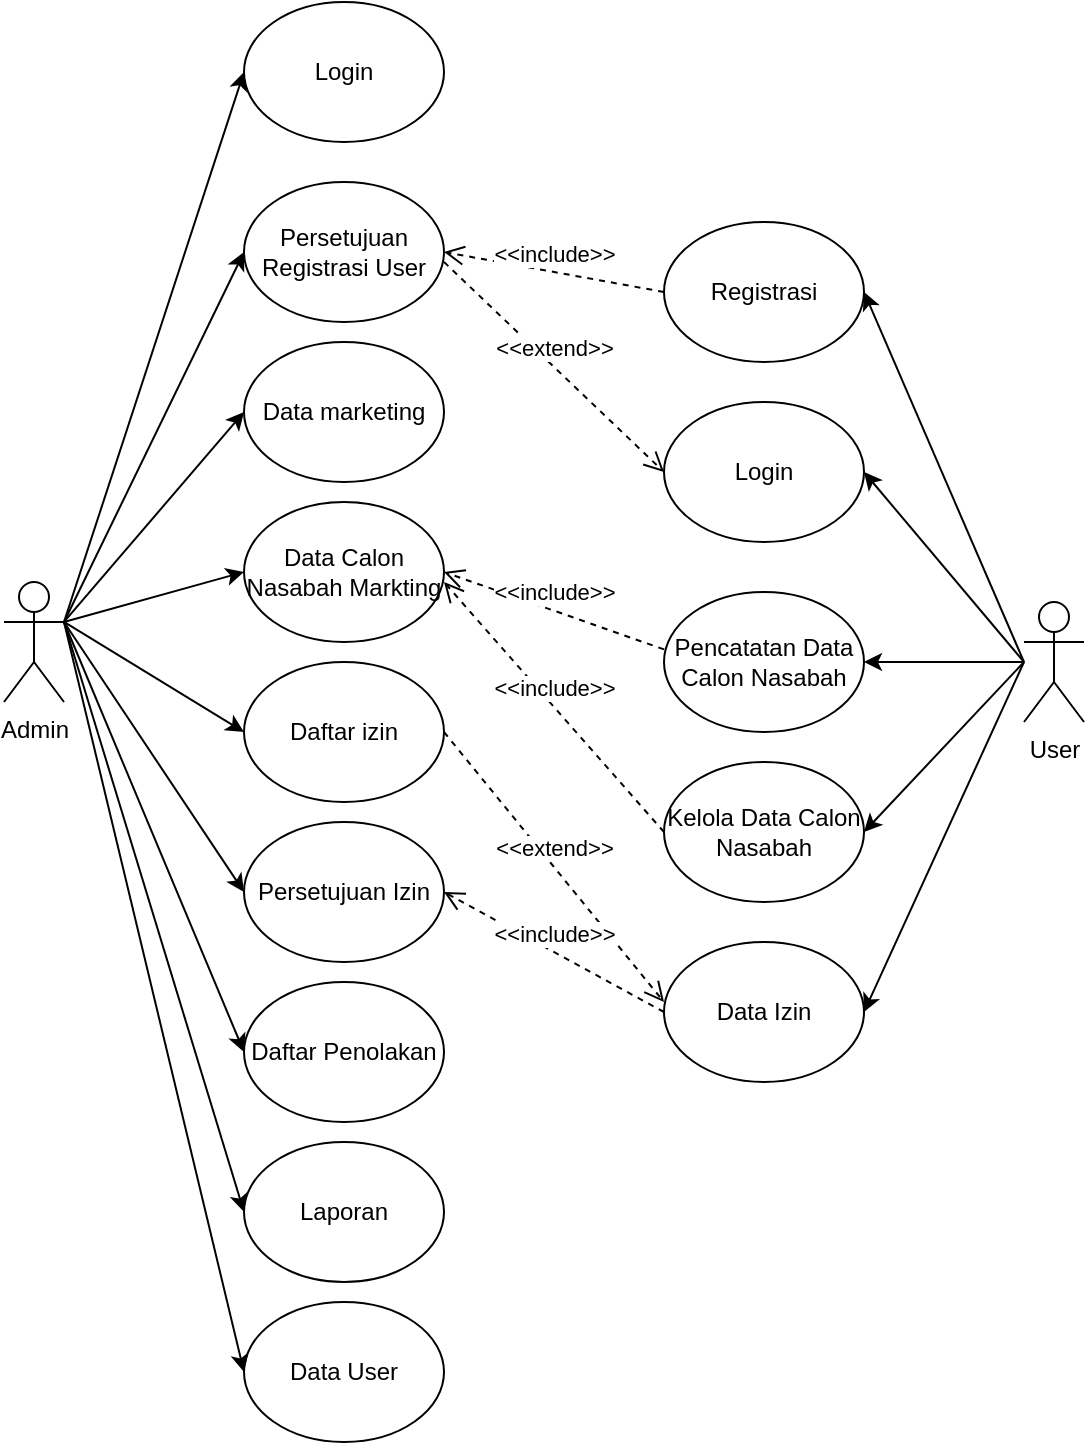 <mxfile version="20.8.20" type="github">
  <diagram name="Page-1" id="V0WfuNw9sz8gxqWEoQXw">
    <mxGraphModel dx="1434" dy="834" grid="1" gridSize="10" guides="1" tooltips="1" connect="1" arrows="1" fold="1" page="1" pageScale="1" pageWidth="850" pageHeight="1100" math="0" shadow="0">
      <root>
        <mxCell id="0" />
        <mxCell id="1" parent="0" />
        <mxCell id="1z5gU-oOfNnaXvz1XnLi-1" value="User" style="shape=umlActor;verticalLabelPosition=bottom;verticalAlign=top;html=1;outlineConnect=0;" parent="1" vertex="1">
          <mxGeometry x="560" y="360" width="30" height="60" as="geometry" />
        </mxCell>
        <mxCell id="1z5gU-oOfNnaXvz1XnLi-3" value="Admin" style="shape=umlActor;verticalLabelPosition=bottom;verticalAlign=top;html=1;outlineConnect=0;" parent="1" vertex="1">
          <mxGeometry x="50" y="350" width="30" height="60" as="geometry" />
        </mxCell>
        <mxCell id="1z5gU-oOfNnaXvz1XnLi-4" value="Registrasi" style="ellipse;whiteSpace=wrap;html=1;" parent="1" vertex="1">
          <mxGeometry x="380" y="170" width="100" height="70" as="geometry" />
        </mxCell>
        <mxCell id="1z5gU-oOfNnaXvz1XnLi-5" value="" style="endArrow=classic;html=1;rounded=0;entryX=1;entryY=0.5;entryDx=0;entryDy=0;" parent="1" target="1z5gU-oOfNnaXvz1XnLi-4" edge="1">
          <mxGeometry width="50" height="50" relative="1" as="geometry">
            <mxPoint x="560" y="390" as="sourcePoint" />
            <mxPoint x="80" y="360" as="targetPoint" />
          </mxGeometry>
        </mxCell>
        <mxCell id="1z5gU-oOfNnaXvz1XnLi-7" value="Pencatatan Data Calon Nasabah" style="ellipse;whiteSpace=wrap;html=1;" parent="1" vertex="1">
          <mxGeometry x="380" y="355" width="100" height="70" as="geometry" />
        </mxCell>
        <mxCell id="1z5gU-oOfNnaXvz1XnLi-8" value="" style="endArrow=classic;html=1;rounded=0;entryX=1;entryY=0.5;entryDx=0;entryDy=0;" parent="1" source="1z5gU-oOfNnaXvz1XnLi-1" target="1z5gU-oOfNnaXvz1XnLi-7" edge="1">
          <mxGeometry width="50" height="50" relative="1" as="geometry">
            <mxPoint x="550" y="390" as="sourcePoint" />
            <mxPoint x="410" y="400" as="targetPoint" />
          </mxGeometry>
        </mxCell>
        <mxCell id="1z5gU-oOfNnaXvz1XnLi-10" value="Kelola Data Calon Nasabah" style="ellipse;whiteSpace=wrap;html=1;" parent="1" vertex="1">
          <mxGeometry x="380" y="440" width="100" height="70" as="geometry" />
        </mxCell>
        <mxCell id="1z5gU-oOfNnaXvz1XnLi-11" value="Data Izin" style="ellipse;whiteSpace=wrap;html=1;" parent="1" vertex="1">
          <mxGeometry x="380" y="530" width="100" height="70" as="geometry" />
        </mxCell>
        <mxCell id="1z5gU-oOfNnaXvz1XnLi-12" value="" style="endArrow=classic;html=1;rounded=0;entryX=1;entryY=0.5;entryDx=0;entryDy=0;" parent="1" target="1z5gU-oOfNnaXvz1XnLi-10" edge="1">
          <mxGeometry width="50" height="50" relative="1" as="geometry">
            <mxPoint x="560" y="390" as="sourcePoint" />
            <mxPoint x="410" y="400" as="targetPoint" />
          </mxGeometry>
        </mxCell>
        <mxCell id="1z5gU-oOfNnaXvz1XnLi-13" value="" style="endArrow=classic;html=1;rounded=0;entryX=1;entryY=0.5;entryDx=0;entryDy=0;" parent="1" target="1z5gU-oOfNnaXvz1XnLi-11" edge="1">
          <mxGeometry width="50" height="50" relative="1" as="geometry">
            <mxPoint x="560" y="390" as="sourcePoint" />
            <mxPoint x="410" y="400" as="targetPoint" />
          </mxGeometry>
        </mxCell>
        <mxCell id="1z5gU-oOfNnaXvz1XnLi-18" value="Login" style="ellipse;whiteSpace=wrap;html=1;" parent="1" vertex="1">
          <mxGeometry x="170" y="60" width="100" height="70" as="geometry" />
        </mxCell>
        <mxCell id="1z5gU-oOfNnaXvz1XnLi-19" value="Data marketing" style="ellipse;whiteSpace=wrap;html=1;" parent="1" vertex="1">
          <mxGeometry x="170" y="230" width="100" height="70" as="geometry" />
        </mxCell>
        <mxCell id="1z5gU-oOfNnaXvz1XnLi-21" value="" style="endArrow=classic;html=1;rounded=0;entryX=0;entryY=0.5;entryDx=0;entryDy=0;exitX=1;exitY=0.333;exitDx=0;exitDy=0;exitPerimeter=0;" parent="1" source="1z5gU-oOfNnaXvz1XnLi-3" target="1z5gU-oOfNnaXvz1XnLi-18" edge="1">
          <mxGeometry width="50" height="50" relative="1" as="geometry">
            <mxPoint x="440" y="440" as="sourcePoint" />
            <mxPoint x="490" y="390" as="targetPoint" />
          </mxGeometry>
        </mxCell>
        <mxCell id="1z5gU-oOfNnaXvz1XnLi-23" value="" style="endArrow=classic;html=1;rounded=0;entryX=0;entryY=0.5;entryDx=0;entryDy=0;exitX=1;exitY=0.333;exitDx=0;exitDy=0;exitPerimeter=0;" parent="1" source="1z5gU-oOfNnaXvz1XnLi-3" target="1z5gU-oOfNnaXvz1XnLi-19" edge="1">
          <mxGeometry width="50" height="50" relative="1" as="geometry">
            <mxPoint x="440" y="440" as="sourcePoint" />
            <mxPoint x="490" y="390" as="targetPoint" />
          </mxGeometry>
        </mxCell>
        <mxCell id="1z5gU-oOfNnaXvz1XnLi-24" value="Data Calon Nasabah Markting" style="ellipse;whiteSpace=wrap;html=1;" parent="1" vertex="1">
          <mxGeometry x="170" y="310" width="100" height="70" as="geometry" />
        </mxCell>
        <mxCell id="1z5gU-oOfNnaXvz1XnLi-25" value="&amp;lt;&amp;lt;include&amp;gt;&amp;gt;" style="html=1;verticalAlign=bottom;endArrow=open;dashed=1;endSize=8;elbow=vertical;rounded=0;entryX=1;entryY=0.5;entryDx=0;entryDy=0;exitX=0;exitY=0.41;exitDx=0;exitDy=0;exitPerimeter=0;" parent="1" source="1z5gU-oOfNnaXvz1XnLi-7" target="1z5gU-oOfNnaXvz1XnLi-24" edge="1">
          <mxGeometry relative="1" as="geometry">
            <mxPoint x="390" y="224.78" as="sourcePoint" />
            <mxPoint x="282" y="259" as="targetPoint" />
          </mxGeometry>
        </mxCell>
        <mxCell id="1z5gU-oOfNnaXvz1XnLi-26" value="" style="endArrow=classic;html=1;rounded=0;exitX=1;exitY=0.333;exitDx=0;exitDy=0;exitPerimeter=0;entryX=0;entryY=0.5;entryDx=0;entryDy=0;" parent="1" source="1z5gU-oOfNnaXvz1XnLi-3" target="1z5gU-oOfNnaXvz1XnLi-24" edge="1">
          <mxGeometry width="50" height="50" relative="1" as="geometry">
            <mxPoint x="440" y="410" as="sourcePoint" />
            <mxPoint x="490" y="360" as="targetPoint" />
          </mxGeometry>
        </mxCell>
        <mxCell id="1z5gU-oOfNnaXvz1XnLi-28" value="&amp;lt;&amp;lt;include&amp;gt;&amp;gt;" style="html=1;verticalAlign=bottom;endArrow=open;dashed=1;endSize=8;elbow=vertical;rounded=0;exitX=0;exitY=0.5;exitDx=0;exitDy=0;" parent="1" source="1z5gU-oOfNnaXvz1XnLi-10" edge="1">
          <mxGeometry relative="1" as="geometry">
            <mxPoint x="370" y="399.5" as="sourcePoint" />
            <mxPoint x="270" y="350" as="targetPoint" />
          </mxGeometry>
        </mxCell>
        <mxCell id="1z5gU-oOfNnaXvz1XnLi-29" value="Daftar izin" style="ellipse;whiteSpace=wrap;html=1;" parent="1" vertex="1">
          <mxGeometry x="170" y="390" width="100" height="70" as="geometry" />
        </mxCell>
        <mxCell id="1z5gU-oOfNnaXvz1XnLi-31" value="&amp;lt;&amp;lt;extend&amp;gt;&amp;gt;" style="html=1;verticalAlign=bottom;endArrow=open;dashed=1;endSize=8;elbow=vertical;rounded=0;exitX=1;exitY=0.5;exitDx=0;exitDy=0;entryX=0;entryY=0.429;entryDx=0;entryDy=0;entryPerimeter=0;" parent="1" source="1z5gU-oOfNnaXvz1XnLi-29" target="1z5gU-oOfNnaXvz1XnLi-11" edge="1">
          <mxGeometry relative="1" as="geometry">
            <mxPoint x="390" y="485" as="sourcePoint" />
            <mxPoint x="280" y="360" as="targetPoint" />
          </mxGeometry>
        </mxCell>
        <mxCell id="1z5gU-oOfNnaXvz1XnLi-32" value="" style="endArrow=classic;html=1;rounded=0;exitX=1;exitY=0.333;exitDx=0;exitDy=0;exitPerimeter=0;entryX=0;entryY=0.5;entryDx=0;entryDy=0;" parent="1" source="1z5gU-oOfNnaXvz1XnLi-3" target="1z5gU-oOfNnaXvz1XnLi-29" edge="1">
          <mxGeometry width="50" height="50" relative="1" as="geometry">
            <mxPoint x="440" y="430" as="sourcePoint" />
            <mxPoint x="490" y="380" as="targetPoint" />
          </mxGeometry>
        </mxCell>
        <mxCell id="1z5gU-oOfNnaXvz1XnLi-34" value="Persetujuan Izin" style="ellipse;whiteSpace=wrap;html=1;" parent="1" vertex="1">
          <mxGeometry x="170" y="470" width="100" height="70" as="geometry" />
        </mxCell>
        <mxCell id="1z5gU-oOfNnaXvz1XnLi-35" value="&amp;lt;&amp;lt;include&amp;gt;&amp;gt;" style="html=1;verticalAlign=bottom;endArrow=open;dashed=1;endSize=8;elbow=vertical;rounded=0;exitX=0;exitY=0.5;exitDx=0;exitDy=0;entryX=1;entryY=0.5;entryDx=0;entryDy=0;" parent="1" source="1z5gU-oOfNnaXvz1XnLi-11" target="1z5gU-oOfNnaXvz1XnLi-34" edge="1">
          <mxGeometry relative="1" as="geometry">
            <mxPoint x="390" y="485" as="sourcePoint" />
            <mxPoint x="280" y="360" as="targetPoint" />
          </mxGeometry>
        </mxCell>
        <mxCell id="1z5gU-oOfNnaXvz1XnLi-37" value="" style="endArrow=classic;html=1;rounded=0;entryX=0;entryY=0.5;entryDx=0;entryDy=0;" parent="1" target="1z5gU-oOfNnaXvz1XnLi-34" edge="1">
          <mxGeometry width="50" height="50" relative="1" as="geometry">
            <mxPoint x="80" y="370" as="sourcePoint" />
            <mxPoint x="180" y="445" as="targetPoint" />
          </mxGeometry>
        </mxCell>
        <mxCell id="1z5gU-oOfNnaXvz1XnLi-38" value="Persetujuan Registrasi User" style="ellipse;whiteSpace=wrap;html=1;" parent="1" vertex="1">
          <mxGeometry x="170" y="150" width="100" height="70" as="geometry" />
        </mxCell>
        <mxCell id="1z5gU-oOfNnaXvz1XnLi-39" value="&amp;lt;&amp;lt;include&amp;gt;&amp;gt;" style="html=1;verticalAlign=bottom;endArrow=open;dashed=1;endSize=8;elbow=vertical;rounded=0;entryX=1;entryY=0.5;entryDx=0;entryDy=0;exitX=0;exitY=0.5;exitDx=0;exitDy=0;" parent="1" source="1z5gU-oOfNnaXvz1XnLi-4" target="1z5gU-oOfNnaXvz1XnLi-38" edge="1">
          <mxGeometry relative="1" as="geometry">
            <mxPoint x="390" y="224.78" as="sourcePoint" />
            <mxPoint x="282" y="269" as="targetPoint" />
          </mxGeometry>
        </mxCell>
        <mxCell id="1z5gU-oOfNnaXvz1XnLi-40" value="" style="endArrow=classic;html=1;rounded=0;entryX=0;entryY=0.5;entryDx=0;entryDy=0;" parent="1" target="1z5gU-oOfNnaXvz1XnLi-38" edge="1">
          <mxGeometry width="50" height="50" relative="1" as="geometry">
            <mxPoint x="80" y="370" as="sourcePoint" />
            <mxPoint x="180" y="275" as="targetPoint" />
          </mxGeometry>
        </mxCell>
        <mxCell id="1z5gU-oOfNnaXvz1XnLi-41" value="Daftar Penolakan" style="ellipse;whiteSpace=wrap;html=1;" parent="1" vertex="1">
          <mxGeometry x="170" y="550" width="100" height="70" as="geometry" />
        </mxCell>
        <mxCell id="1z5gU-oOfNnaXvz1XnLi-42" value="" style="endArrow=classic;html=1;rounded=0;entryX=0;entryY=0.5;entryDx=0;entryDy=0;" parent="1" target="1z5gU-oOfNnaXvz1XnLi-41" edge="1">
          <mxGeometry width="50" height="50" relative="1" as="geometry">
            <mxPoint x="80" y="370" as="sourcePoint" />
            <mxPoint x="180" y="515" as="targetPoint" />
          </mxGeometry>
        </mxCell>
        <mxCell id="1z5gU-oOfNnaXvz1XnLi-43" value="Laporan" style="ellipse;whiteSpace=wrap;html=1;" parent="1" vertex="1">
          <mxGeometry x="170" y="630" width="100" height="70" as="geometry" />
        </mxCell>
        <mxCell id="1z5gU-oOfNnaXvz1XnLi-44" value="" style="endArrow=classic;html=1;rounded=0;entryX=0;entryY=0.5;entryDx=0;entryDy=0;" parent="1" target="1z5gU-oOfNnaXvz1XnLi-43" edge="1">
          <mxGeometry width="50" height="50" relative="1" as="geometry">
            <mxPoint x="80" y="370" as="sourcePoint" />
            <mxPoint x="180" y="595" as="targetPoint" />
          </mxGeometry>
        </mxCell>
        <mxCell id="1z5gU-oOfNnaXvz1XnLi-45" value="Data User" style="ellipse;whiteSpace=wrap;html=1;" parent="1" vertex="1">
          <mxGeometry x="170" y="710" width="100" height="70" as="geometry" />
        </mxCell>
        <mxCell id="1z5gU-oOfNnaXvz1XnLi-46" value="" style="endArrow=classic;html=1;rounded=0;entryX=0;entryY=0.5;entryDx=0;entryDy=0;" parent="1" target="1z5gU-oOfNnaXvz1XnLi-45" edge="1">
          <mxGeometry width="50" height="50" relative="1" as="geometry">
            <mxPoint x="80" y="370" as="sourcePoint" />
            <mxPoint x="180" y="675" as="targetPoint" />
          </mxGeometry>
        </mxCell>
        <mxCell id="D_NjP2qwujQhMajjGbAU-1" value="Login" style="ellipse;whiteSpace=wrap;html=1;" vertex="1" parent="1">
          <mxGeometry x="380" y="260" width="100" height="70" as="geometry" />
        </mxCell>
        <mxCell id="D_NjP2qwujQhMajjGbAU-4" value="&amp;lt;&amp;lt;extend&amp;gt;&amp;gt;" style="html=1;verticalAlign=bottom;endArrow=open;dashed=1;endSize=8;elbow=vertical;rounded=0;entryX=0;entryY=0.5;entryDx=0;entryDy=0;" edge="1" parent="1" target="D_NjP2qwujQhMajjGbAU-1">
          <mxGeometry relative="1" as="geometry">
            <mxPoint x="270" y="190" as="sourcePoint" />
            <mxPoint x="282" y="269" as="targetPoint" />
          </mxGeometry>
        </mxCell>
        <mxCell id="D_NjP2qwujQhMajjGbAU-5" value="" style="endArrow=classic;html=1;rounded=0;entryX=1;entryY=0.5;entryDx=0;entryDy=0;" edge="1" parent="1" target="D_NjP2qwujQhMajjGbAU-1">
          <mxGeometry width="50" height="50" relative="1" as="geometry">
            <mxPoint x="560" y="390" as="sourcePoint" />
            <mxPoint x="500" y="135" as="targetPoint" />
          </mxGeometry>
        </mxCell>
      </root>
    </mxGraphModel>
  </diagram>
</mxfile>
